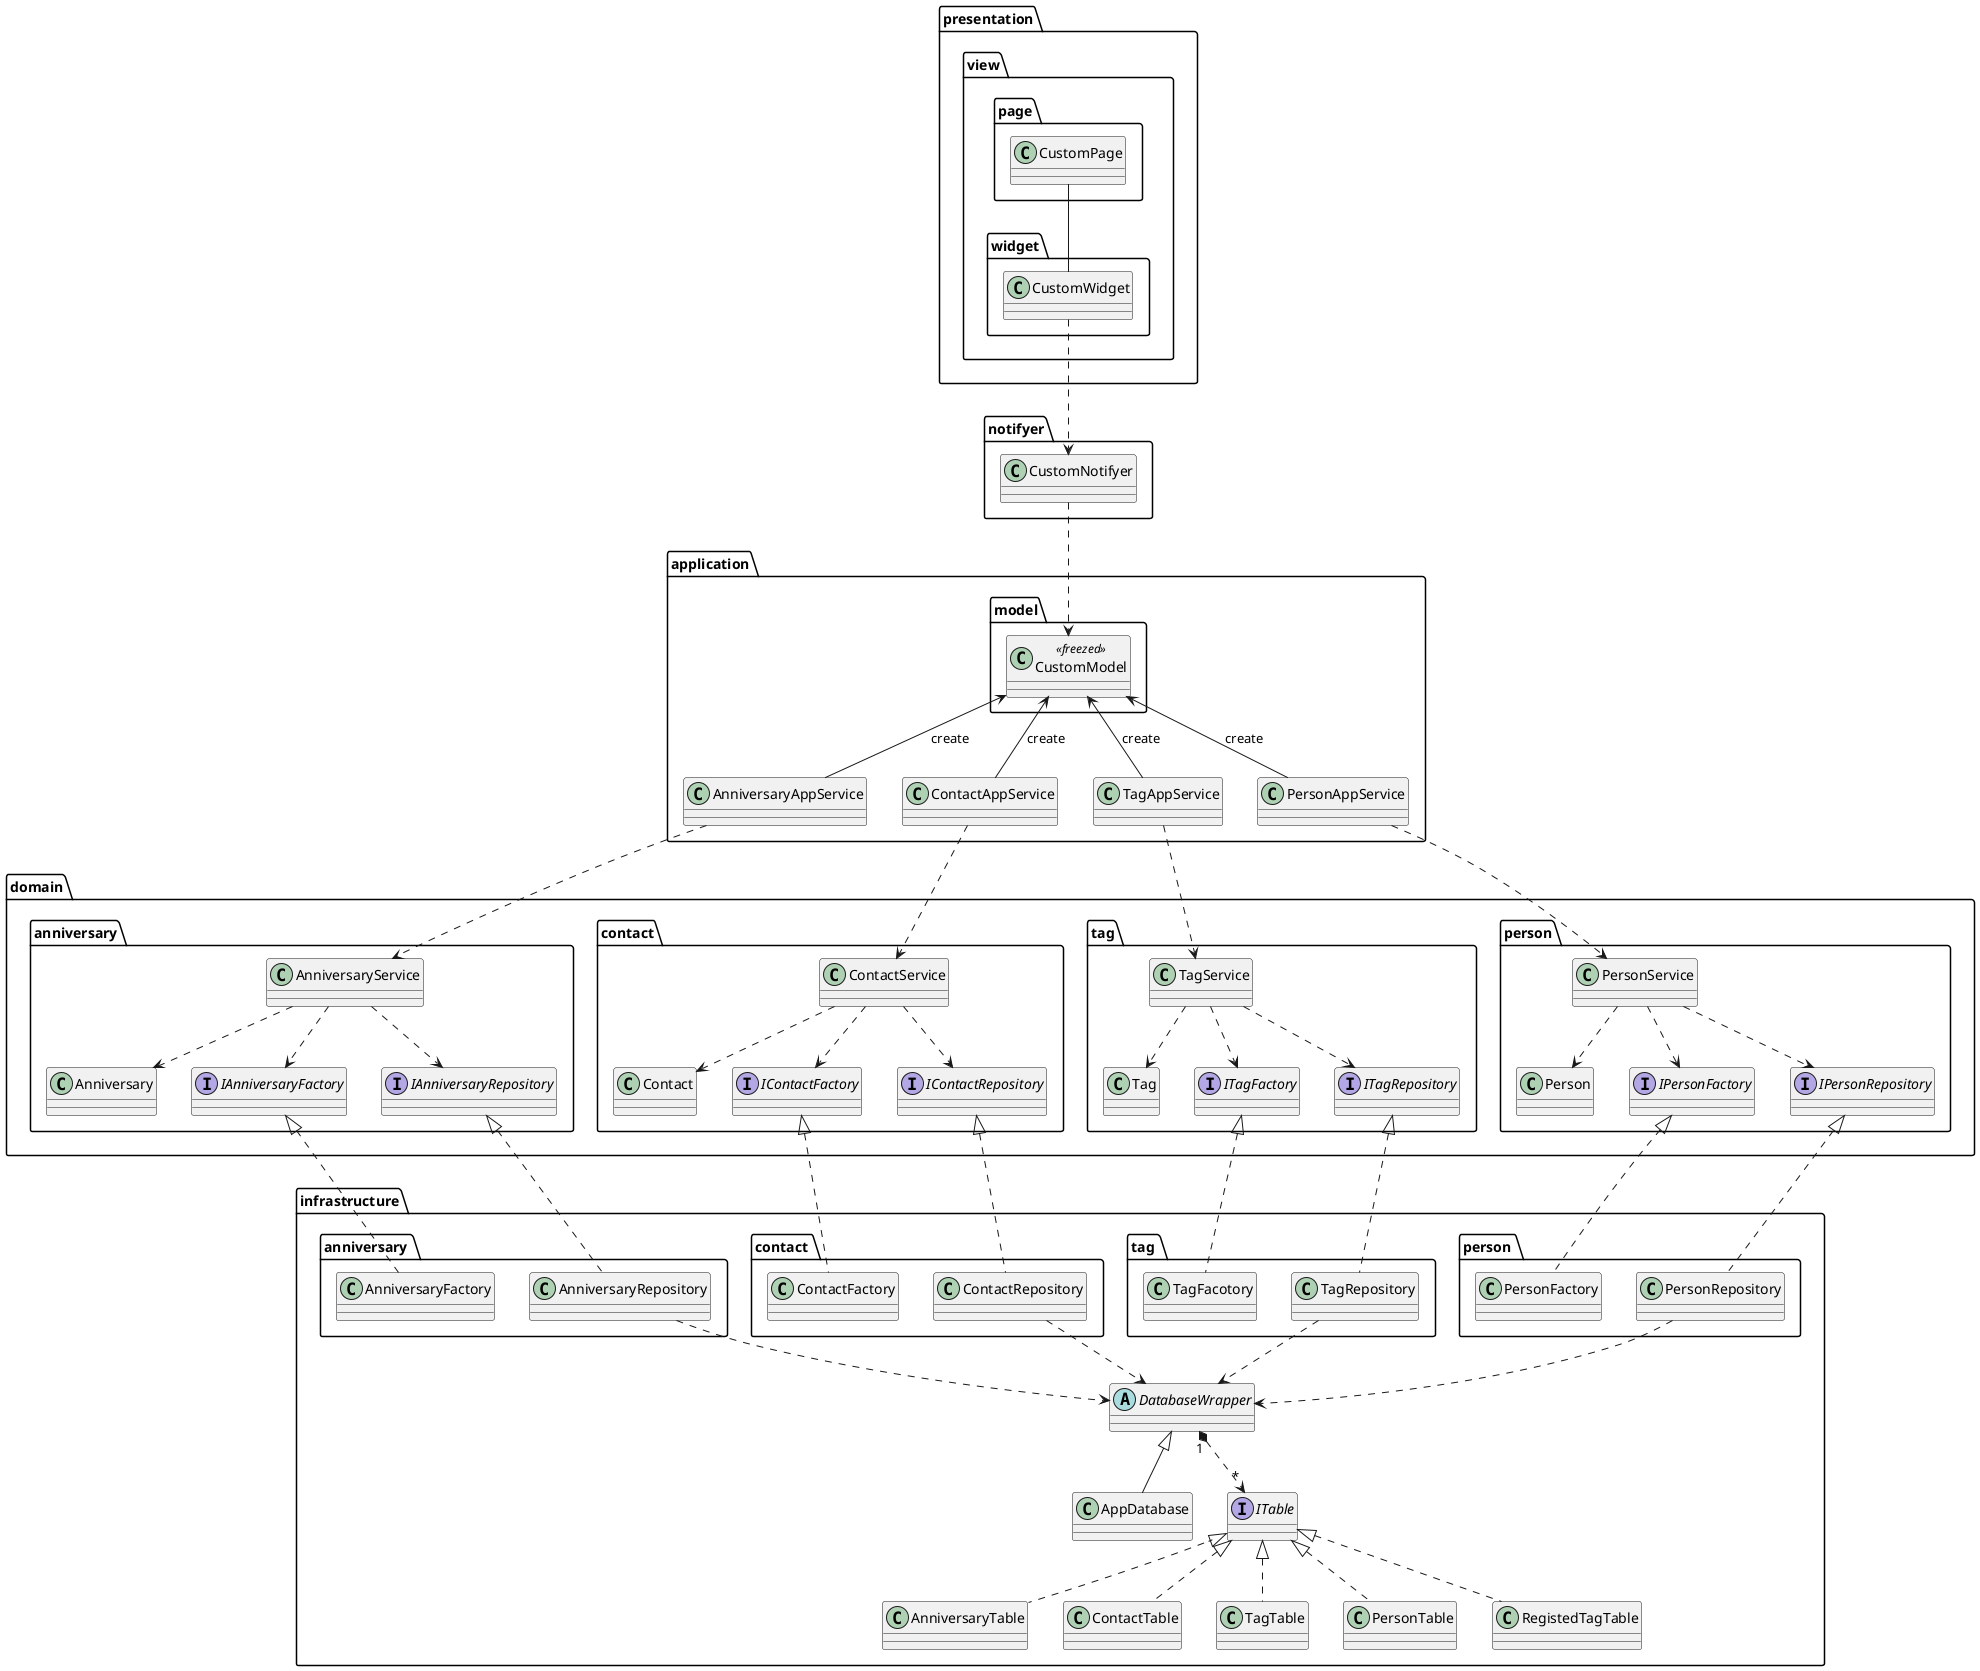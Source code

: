 @startuml

package presentation {
    package view {
        package page {
            class CustomPage
        }
        package widget {
            class CustomWidget
        }
    }
}

package notifyer {
    class CustomNotifyer
}

package application {
    package model {
        class CustomModel<<freezed>>
    }
    class AnniversaryAppService
    class ContactAppService
    class TagAppService
    class PersonAppService
}

package domain {
    package anniversary {
        class Anniversary
        class AnniversaryService
        interface IAnniversaryFactory
        interface IAnniversaryRepository
    }
    package contact {
        class Contact
        class ContactService
        interface IContactFactory
        interface IContactRepository
    }
    package tag {
        class Tag
        class TagService
        interface ITagFactory
        interface ITagRepository
    }
    package person {
        class Person
        class PersonService
        interface IPersonFactory
        interface IPersonRepository
    }
}

package infrastructure {
    package "anniversary " {
        class AnniversaryFactory
        class AnniversaryRepository
    }
    package "contact " {
        class ContactFactory
        class ContactRepository
    }
    package "tag " {
        class TagFacotory
        class TagRepository
    }
    package "person " {
        class PersonFactory
        class PersonRepository
    }
    class AppDatabase
    class AnniversaryTable
    class ContactTable
    class TagTable
    class PersonTable
    class RegistedTagTable
    abstract DatabaseWrapper
    interface ITable
}

' view
CustomPage -- CustomWidget

' view - notifyer
CustomWidget ..> CustomNotifyer

' notifyer - application
CustomNotifyer ..> CustomModel

' application
CustomModel <-- AnniversaryAppService : create
CustomModel <-- ContactAppService : create
CustomModel <-- TagAppService : create
CustomModel <-- PersonAppService : create

' application - domain
AnniversaryAppService ..> AnniversaryService
ContactAppService ..> ContactService
TagAppService ..> TagService
PersonAppService ..> PersonService

' domain
AnniversaryService ..> Anniversary
AnniversaryService ..> IAnniversaryFactory
AnniversaryService ..> IAnniversaryRepository
ContactService ..> Contact
ContactService ..> IContactFactory
ContactService ..> IContactRepository
TagService ..> Tag
TagService ..> ITagFactory
TagService ..> ITagRepository
PersonService ..> Person
PersonService ..> IPersonRepository
PersonService ..> IPersonFactory

' domain - infrastructure
IAnniversaryRepository <|.. AnniversaryRepository
IAnniversaryFactory <|.. AnniversaryFactory
IContactFactory <|.. ContactFactory
IContactRepository <|.. ContactRepository
ITagFactory <|.. TagFacotory
ITagRepository <|.. TagRepository
IPersonFactory <|.. PersonFactory
IPersonRepository <|.. PersonRepository

' infrastructure
AnniversaryRepository ..> DatabaseWrapper
ContactRepository ..> DatabaseWrapper
TagRepository ..> DatabaseWrapper
PersonRepository ..> DatabaseWrapper
DatabaseWrapper <|-- AppDatabase
DatabaseWrapper "1" *..> "*" ITable
ITable <|.. AnniversaryTable
ITable <|.. ContactTable
ITable <|.. TagTable
ITable <|.. PersonTable
ITable <|.. RegistedTagTable

@enduml